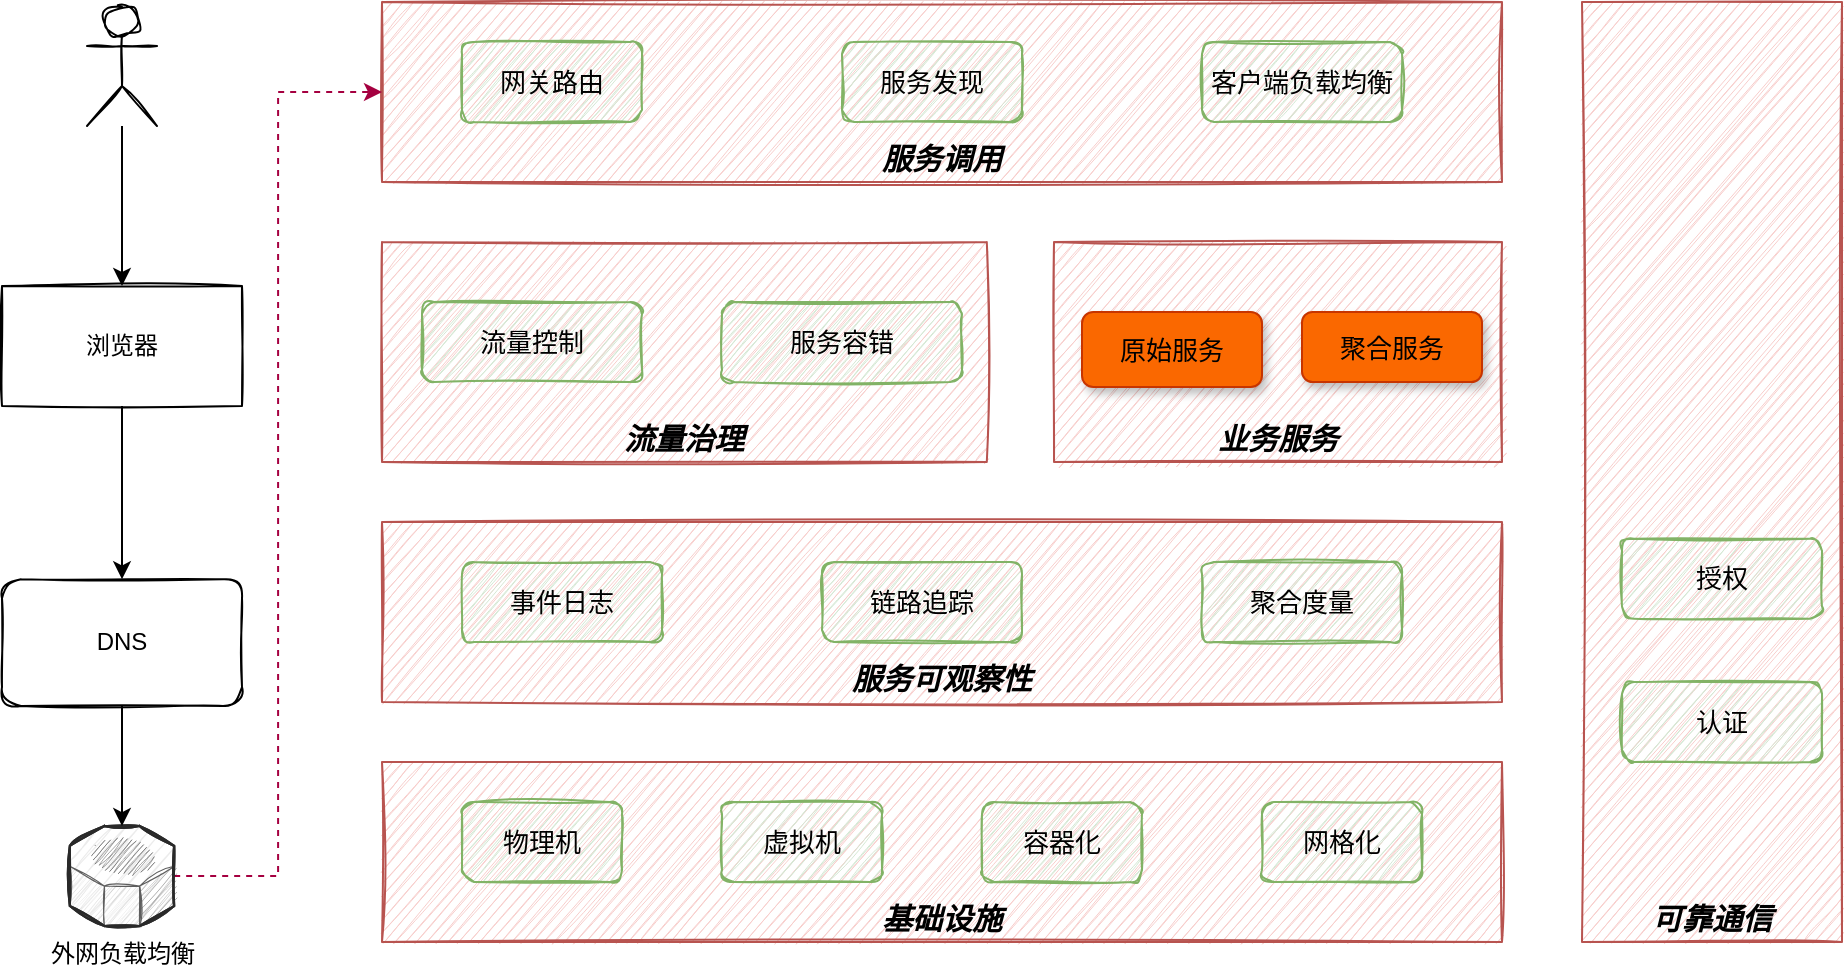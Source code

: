 <mxfile version="19.0.3" type="device"><diagram id="WW3_z7iP7dM175CAdeql" name="微服务技术"><mxGraphModel dx="1208" dy="737" grid="1" gridSize="10" guides="1" tooltips="1" connect="1" arrows="1" fold="1" page="1" pageScale="1" pageWidth="3300" pageHeight="4681" math="0" shadow="0"><root><mxCell id="0"/><mxCell id="nEq1RcTLagpDO1ciZzsO-15" value="底框" style="" parent="0"/><mxCell id="nEq1RcTLagpDO1ciZzsO-19" value="服务可观察性" style="rounded=0;whiteSpace=wrap;html=1;sketch=1;verticalAlign=bottom;align=center;fontSize=15;fontStyle=3;container=0;fillColor=#f8cecc;strokeColor=#b85450;" vertex="1" parent="nEq1RcTLagpDO1ciZzsO-15"><mxGeometry x="310" y="540" width="560" height="90" as="geometry"/></mxCell><mxCell id="nEq1RcTLagpDO1ciZzsO-20" value="基础设施" style="rounded=0;whiteSpace=wrap;html=1;sketch=1;verticalAlign=bottom;align=center;fontSize=15;fontStyle=3;container=0;fillColor=#f8cecc;strokeColor=#b85450;" vertex="1" parent="nEq1RcTLagpDO1ciZzsO-15"><mxGeometry x="310" y="660" width="560" height="90" as="geometry"/></mxCell><mxCell id="nEq1RcTLagpDO1ciZzsO-22" value="服务调用" style="rounded=0;whiteSpace=wrap;html=1;sketch=1;verticalAlign=bottom;align=center;fontSize=15;fontStyle=3;container=0;fillColor=#f8cecc;strokeColor=#b85450;" vertex="1" parent="nEq1RcTLagpDO1ciZzsO-15"><mxGeometry x="310" y="280" width="560" height="90" as="geometry"/></mxCell><mxCell id="nEq1RcTLagpDO1ciZzsO-36" value="可靠通信" style="rounded=0;whiteSpace=wrap;html=1;sketch=1;verticalAlign=bottom;align=center;fontSize=15;fontStyle=3;container=0;fillColor=#f8cecc;strokeColor=#b85450;" vertex="1" parent="nEq1RcTLagpDO1ciZzsO-15"><mxGeometry x="910" y="280" width="130" height="470" as="geometry"/></mxCell><mxCell id="nEq1RcTLagpDO1ciZzsO-17" value="流量治理" style="rounded=0;whiteSpace=wrap;html=1;sketch=1;verticalAlign=bottom;align=center;fontSize=15;fontStyle=3;container=0;fillColor=#f8cecc;strokeColor=#b85450;" vertex="1" parent="nEq1RcTLagpDO1ciZzsO-15"><mxGeometry x="310" y="400" width="302.4" height="110" as="geometry"/></mxCell><mxCell id="nEq1RcTLagpDO1ciZzsO-21" value="业务服务" style="rounded=0;whiteSpace=wrap;html=1;sketch=1;verticalAlign=bottom;align=center;fontSize=15;fontStyle=3;container=0;fillColor=#f8cecc;strokeColor=#b85450;" vertex="1" parent="nEq1RcTLagpDO1ciZzsO-15"><mxGeometry x="646" y="400" width="224.0" height="110" as="geometry"/></mxCell><mxCell id="nEq1RcTLagpDO1ciZzsO-51" style="edgeStyle=orthogonalEdgeStyle;rounded=0;orthogonalLoop=1;jettySize=auto;html=1;exitX=0.5;exitY=1;exitDx=0;exitDy=0;fontSize=13;fontColor=#FFB366;" edge="1" parent="nEq1RcTLagpDO1ciZzsO-15" source="nEq1RcTLagpDO1ciZzsO-37" target="nEq1RcTLagpDO1ciZzsO-37"><mxGeometry relative="1" as="geometry"/></mxCell><mxCell id="1" value="对象" style="" parent="0"/><mxCell id="nEq1RcTLagpDO1ciZzsO-1" value="浏览器" style="rounded=0;whiteSpace=wrap;html=1;sketch=1;" vertex="1" parent="1"><mxGeometry x="120" y="422" width="120" height="60" as="geometry"/></mxCell><mxCell id="nEq1RcTLagpDO1ciZzsO-11" style="edgeStyle=orthogonalEdgeStyle;rounded=0;orthogonalLoop=1;jettySize=auto;html=1;" edge="1" parent="1" source="nEq1RcTLagpDO1ciZzsO-2" target="nEq1RcTLagpDO1ciZzsO-1"><mxGeometry relative="1" as="geometry"><mxPoint x="180" y="302" as="sourcePoint"/></mxGeometry></mxCell><mxCell id="nEq1RcTLagpDO1ciZzsO-2" value="" style="shape=umlActor;verticalLabelPosition=bottom;verticalAlign=top;html=1;outlineConnect=0;sketch=1;" vertex="1" parent="1"><mxGeometry x="162.5" y="282" width="35" height="60" as="geometry"/></mxCell><mxCell id="nEq1RcTLagpDO1ciZzsO-4" value="DNS" style="rounded=1;whiteSpace=wrap;html=1;sketch=1;" vertex="1" parent="1"><mxGeometry x="120" y="568.67" width="120" height="63.33" as="geometry"/></mxCell><mxCell id="nEq1RcTLagpDO1ciZzsO-3" style="edgeStyle=orthogonalEdgeStyle;rounded=0;orthogonalLoop=1;jettySize=auto;html=1;exitX=0.5;exitY=1;exitDx=0;exitDy=0;" edge="1" parent="1" source="nEq1RcTLagpDO1ciZzsO-1" target="nEq1RcTLagpDO1ciZzsO-4"><mxGeometry relative="1" as="geometry"><mxPoint x="475" y="248.667" as="targetPoint"/></mxGeometry></mxCell><mxCell id="nEq1RcTLagpDO1ciZzsO-74" value="" style="edgeStyle=orthogonalEdgeStyle;rounded=0;orthogonalLoop=1;jettySize=auto;html=1;fontSize=13;fontColor=#FFFFFF;entryX=0;entryY=0.5;entryDx=0;entryDy=0;elbow=vertical;dashed=1;fillColor=#d80073;strokeColor=#A50040;" edge="1" parent="1" source="nEq1RcTLagpDO1ciZzsO-6" target="nEq1RcTLagpDO1ciZzsO-22"><mxGeometry relative="1" as="geometry"><mxPoint x="252.17" y="717.003" as="targetPoint"/></mxGeometry></mxCell><mxCell id="nEq1RcTLagpDO1ciZzsO-6" value="外网负载均衡" style="verticalLabelPosition=bottom;html=1;verticalAlign=top;strokeWidth=1;align=center;outlineConnect=0;dashed=0;outlineConnect=0;shape=mxgraph.aws3d.elasticLoadBalancing;fillColor=#ECECEC;strokeColor=#5E5E5E;aspect=fixed;sketch=1;" vertex="1" parent="1"><mxGeometry x="153.915" y="692.003" width="52.17" height="50" as="geometry"/></mxCell><mxCell id="nEq1RcTLagpDO1ciZzsO-5" style="edgeStyle=orthogonalEdgeStyle;rounded=0;orthogonalLoop=1;jettySize=auto;html=1;exitX=0.5;exitY=1;exitDx=0;exitDy=0;" edge="1" parent="1" source="nEq1RcTLagpDO1ciZzsO-4" target="nEq1RcTLagpDO1ciZzsO-6"><mxGeometry relative="1" as="geometry"><mxPoint x="635" y="248.667" as="targetPoint"/></mxGeometry></mxCell><mxCell id="nEq1RcTLagpDO1ciZzsO-25" value="事件日志" style="rounded=1;whiteSpace=wrap;html=1;sketch=1;fontSize=13;fillColor=#d5e8d4;strokeColor=#82b366;" vertex="1" parent="1"><mxGeometry x="350" y="560" width="100" height="40" as="geometry"/></mxCell><mxCell id="nEq1RcTLagpDO1ciZzsO-26" value="链路追踪" style="rounded=1;whiteSpace=wrap;html=1;sketch=1;fontSize=13;fillColor=#d5e8d4;strokeColor=#82b366;" vertex="1" parent="1"><mxGeometry x="530" y="560" width="100" height="40" as="geometry"/></mxCell><mxCell id="nEq1RcTLagpDO1ciZzsO-27" value="聚合度量" style="rounded=1;whiteSpace=wrap;html=1;sketch=1;fontSize=13;fillColor=#d5e8d4;strokeColor=#82b366;" vertex="1" parent="1"><mxGeometry x="720" y="560" width="100" height="40" as="geometry"/></mxCell><mxCell id="nEq1RcTLagpDO1ciZzsO-37" value="认证" style="rounded=1;whiteSpace=wrap;html=1;sketch=1;fontSize=13;fillColor=#d5e8d4;strokeColor=#82b366;" vertex="1" parent="1"><mxGeometry x="930" y="620" width="100" height="40" as="geometry"/></mxCell><mxCell id="nEq1RcTLagpDO1ciZzsO-38" value="授权" style="rounded=1;whiteSpace=wrap;html=1;sketch=1;fontSize=13;fillColor=#d5e8d4;strokeColor=#82b366;" vertex="1" parent="1"><mxGeometry x="930" y="548.34" width="100" height="40" as="geometry"/></mxCell><mxCell id="nEq1RcTLagpDO1ciZzsO-47" value="服务发现" style="rounded=1;whiteSpace=wrap;html=1;sketch=1;fontSize=13;fillColor=#d5e8d4;strokeColor=#82b366;" vertex="1" parent="1"><mxGeometry x="540" y="300" width="90" height="40" as="geometry"/></mxCell><mxCell id="nEq1RcTLagpDO1ciZzsO-48" value="网关路由" style="rounded=1;whiteSpace=wrap;html=1;sketch=1;fontSize=13;fillColor=#d5e8d4;strokeColor=#82b366;" vertex="1" parent="1"><mxGeometry x="350" y="300" width="90" height="40" as="geometry"/></mxCell><mxCell id="nEq1RcTLagpDO1ciZzsO-49" value="客户端负载均衡" style="rounded=1;whiteSpace=wrap;html=1;sketch=1;fontSize=13;fillColor=#d5e8d4;strokeColor=#82b366;" vertex="1" parent="1"><mxGeometry x="720" y="300" width="100" height="40" as="geometry"/></mxCell><mxCell id="nEq1RcTLagpDO1ciZzsO-64" value="流量控制" style="rounded=1;whiteSpace=wrap;html=1;sketch=1;fontSize=13;fillColor=#d5e8d4;strokeColor=#82b366;" vertex="1" parent="1"><mxGeometry x="330" y="430" width="110" height="40" as="geometry"/></mxCell><mxCell id="nEq1RcTLagpDO1ciZzsO-65" value="服务容错" style="rounded=1;whiteSpace=wrap;html=1;sketch=1;fontSize=13;fillColor=#d5e8d4;strokeColor=#82b366;" vertex="1" parent="1"><mxGeometry x="480" y="430" width="120" height="40" as="geometry"/></mxCell><mxCell id="nEq1RcTLagpDO1ciZzsO-66" value="原始服务" style="rounded=1;whiteSpace=wrap;html=1;sketch=0;fontSize=13;fillColor=#fa6800;strokeColor=#C73500;fontColor=#000000;shadow=1;" vertex="1" parent="1"><mxGeometry x="660" y="435" width="90" height="37.5" as="geometry"/></mxCell><mxCell id="nEq1RcTLagpDO1ciZzsO-67" value="聚合服务" style="rounded=1;whiteSpace=wrap;html=1;sketch=0;fontSize=13;fillColor=#fa6800;strokeColor=#C73500;fontColor=#000000;shadow=1;" vertex="1" parent="1"><mxGeometry x="770" y="435" width="90" height="35" as="geometry"/></mxCell><mxCell id="nEq1RcTLagpDO1ciZzsO-69" style="edgeStyle=orthogonalEdgeStyle;rounded=0;orthogonalLoop=1;jettySize=auto;html=1;exitX=0.5;exitY=1;exitDx=0;exitDy=0;fontSize=13;fontColor=#FFB366;" edge="1" parent="1" source="nEq1RcTLagpDO1ciZzsO-67" target="nEq1RcTLagpDO1ciZzsO-67"><mxGeometry relative="1" as="geometry"/></mxCell><mxCell id="nEq1RcTLagpDO1ciZzsO-70" value="物理机" style="rounded=1;whiteSpace=wrap;html=1;sketch=1;fontSize=13;fillColor=#d5e8d4;strokeColor=#82b366;" vertex="1" parent="1"><mxGeometry x="350" y="680" width="80" height="40" as="geometry"/></mxCell><mxCell id="nEq1RcTLagpDO1ciZzsO-75" value="虚拟机" style="rounded=1;whiteSpace=wrap;html=1;sketch=1;fontSize=13;fillColor=#d5e8d4;strokeColor=#82b366;" vertex="1" parent="1"><mxGeometry x="480" y="680" width="80" height="40" as="geometry"/></mxCell><mxCell id="nEq1RcTLagpDO1ciZzsO-76" value="容器化" style="rounded=1;whiteSpace=wrap;html=1;sketch=1;fontSize=13;fillColor=#d5e8d4;strokeColor=#82b366;" vertex="1" parent="1"><mxGeometry x="610" y="680" width="80" height="40" as="geometry"/></mxCell><mxCell id="nEq1RcTLagpDO1ciZzsO-77" value="网格化" style="rounded=1;whiteSpace=wrap;html=1;sketch=1;fontSize=13;fillColor=#d5e8d4;strokeColor=#82b366;" vertex="1" parent="1"><mxGeometry x="750" y="680" width="80" height="40" as="geometry"/></mxCell></root></mxGraphModel></diagram></mxfile>